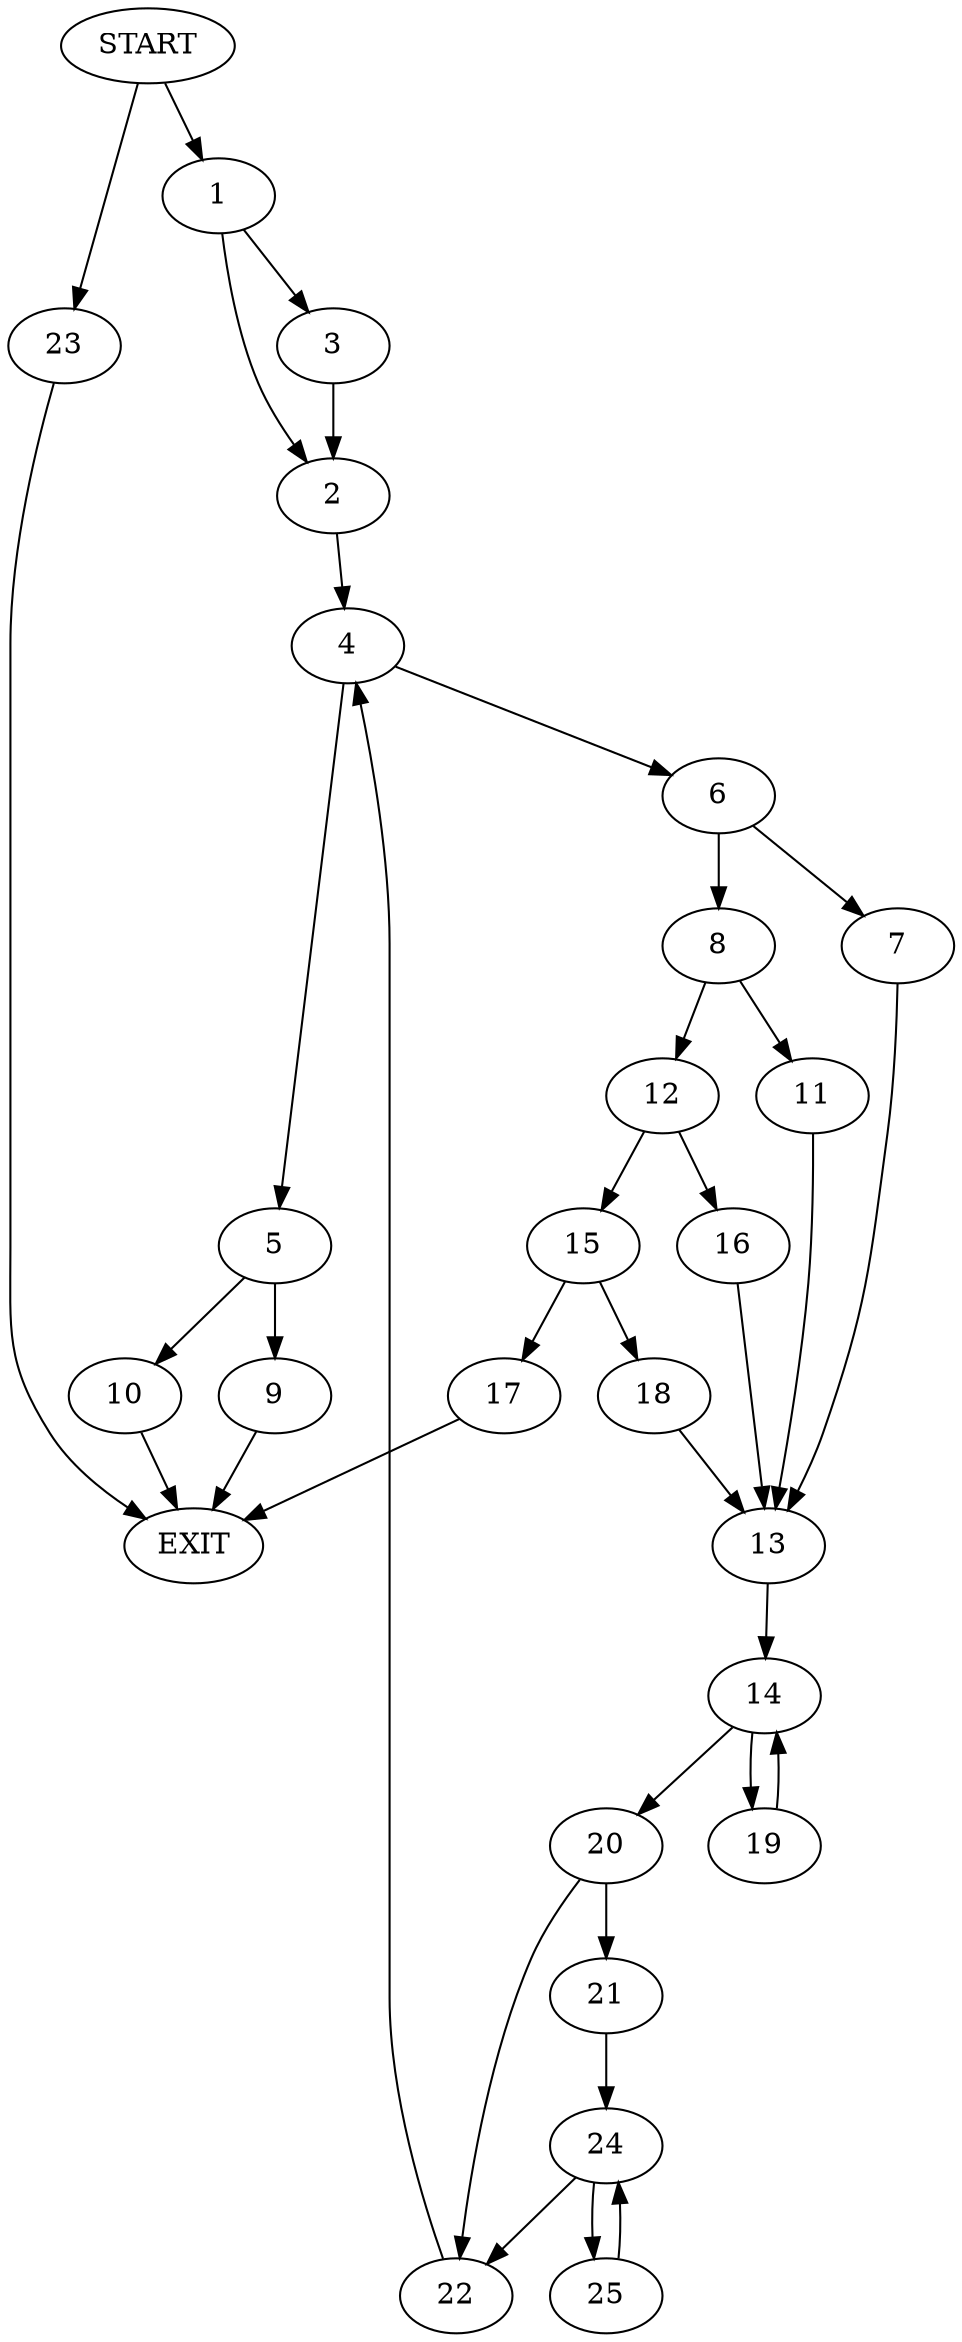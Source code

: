 digraph {
0 [label="START"]
26 [label="EXIT"]
0 -> 1
1 -> 2
1 -> 3
3 -> 2
2 -> 4
4 -> 5
4 -> 6
6 -> 7
6 -> 8
5 -> 9
5 -> 10
8 -> 11
8 -> 12
7 -> 13
13 -> 14
11 -> 13
12 -> 15
12 -> 16
15 -> 17
15 -> 18
16 -> 13
18 -> 13
17 -> 26
14 -> 19
14 -> 20
20 -> 21
20 -> 22
19 -> 14
0 -> 23
23 -> 26
21 -> 24
22 -> 4
24 -> 22
24 -> 25
25 -> 24
9 -> 26
10 -> 26
}

